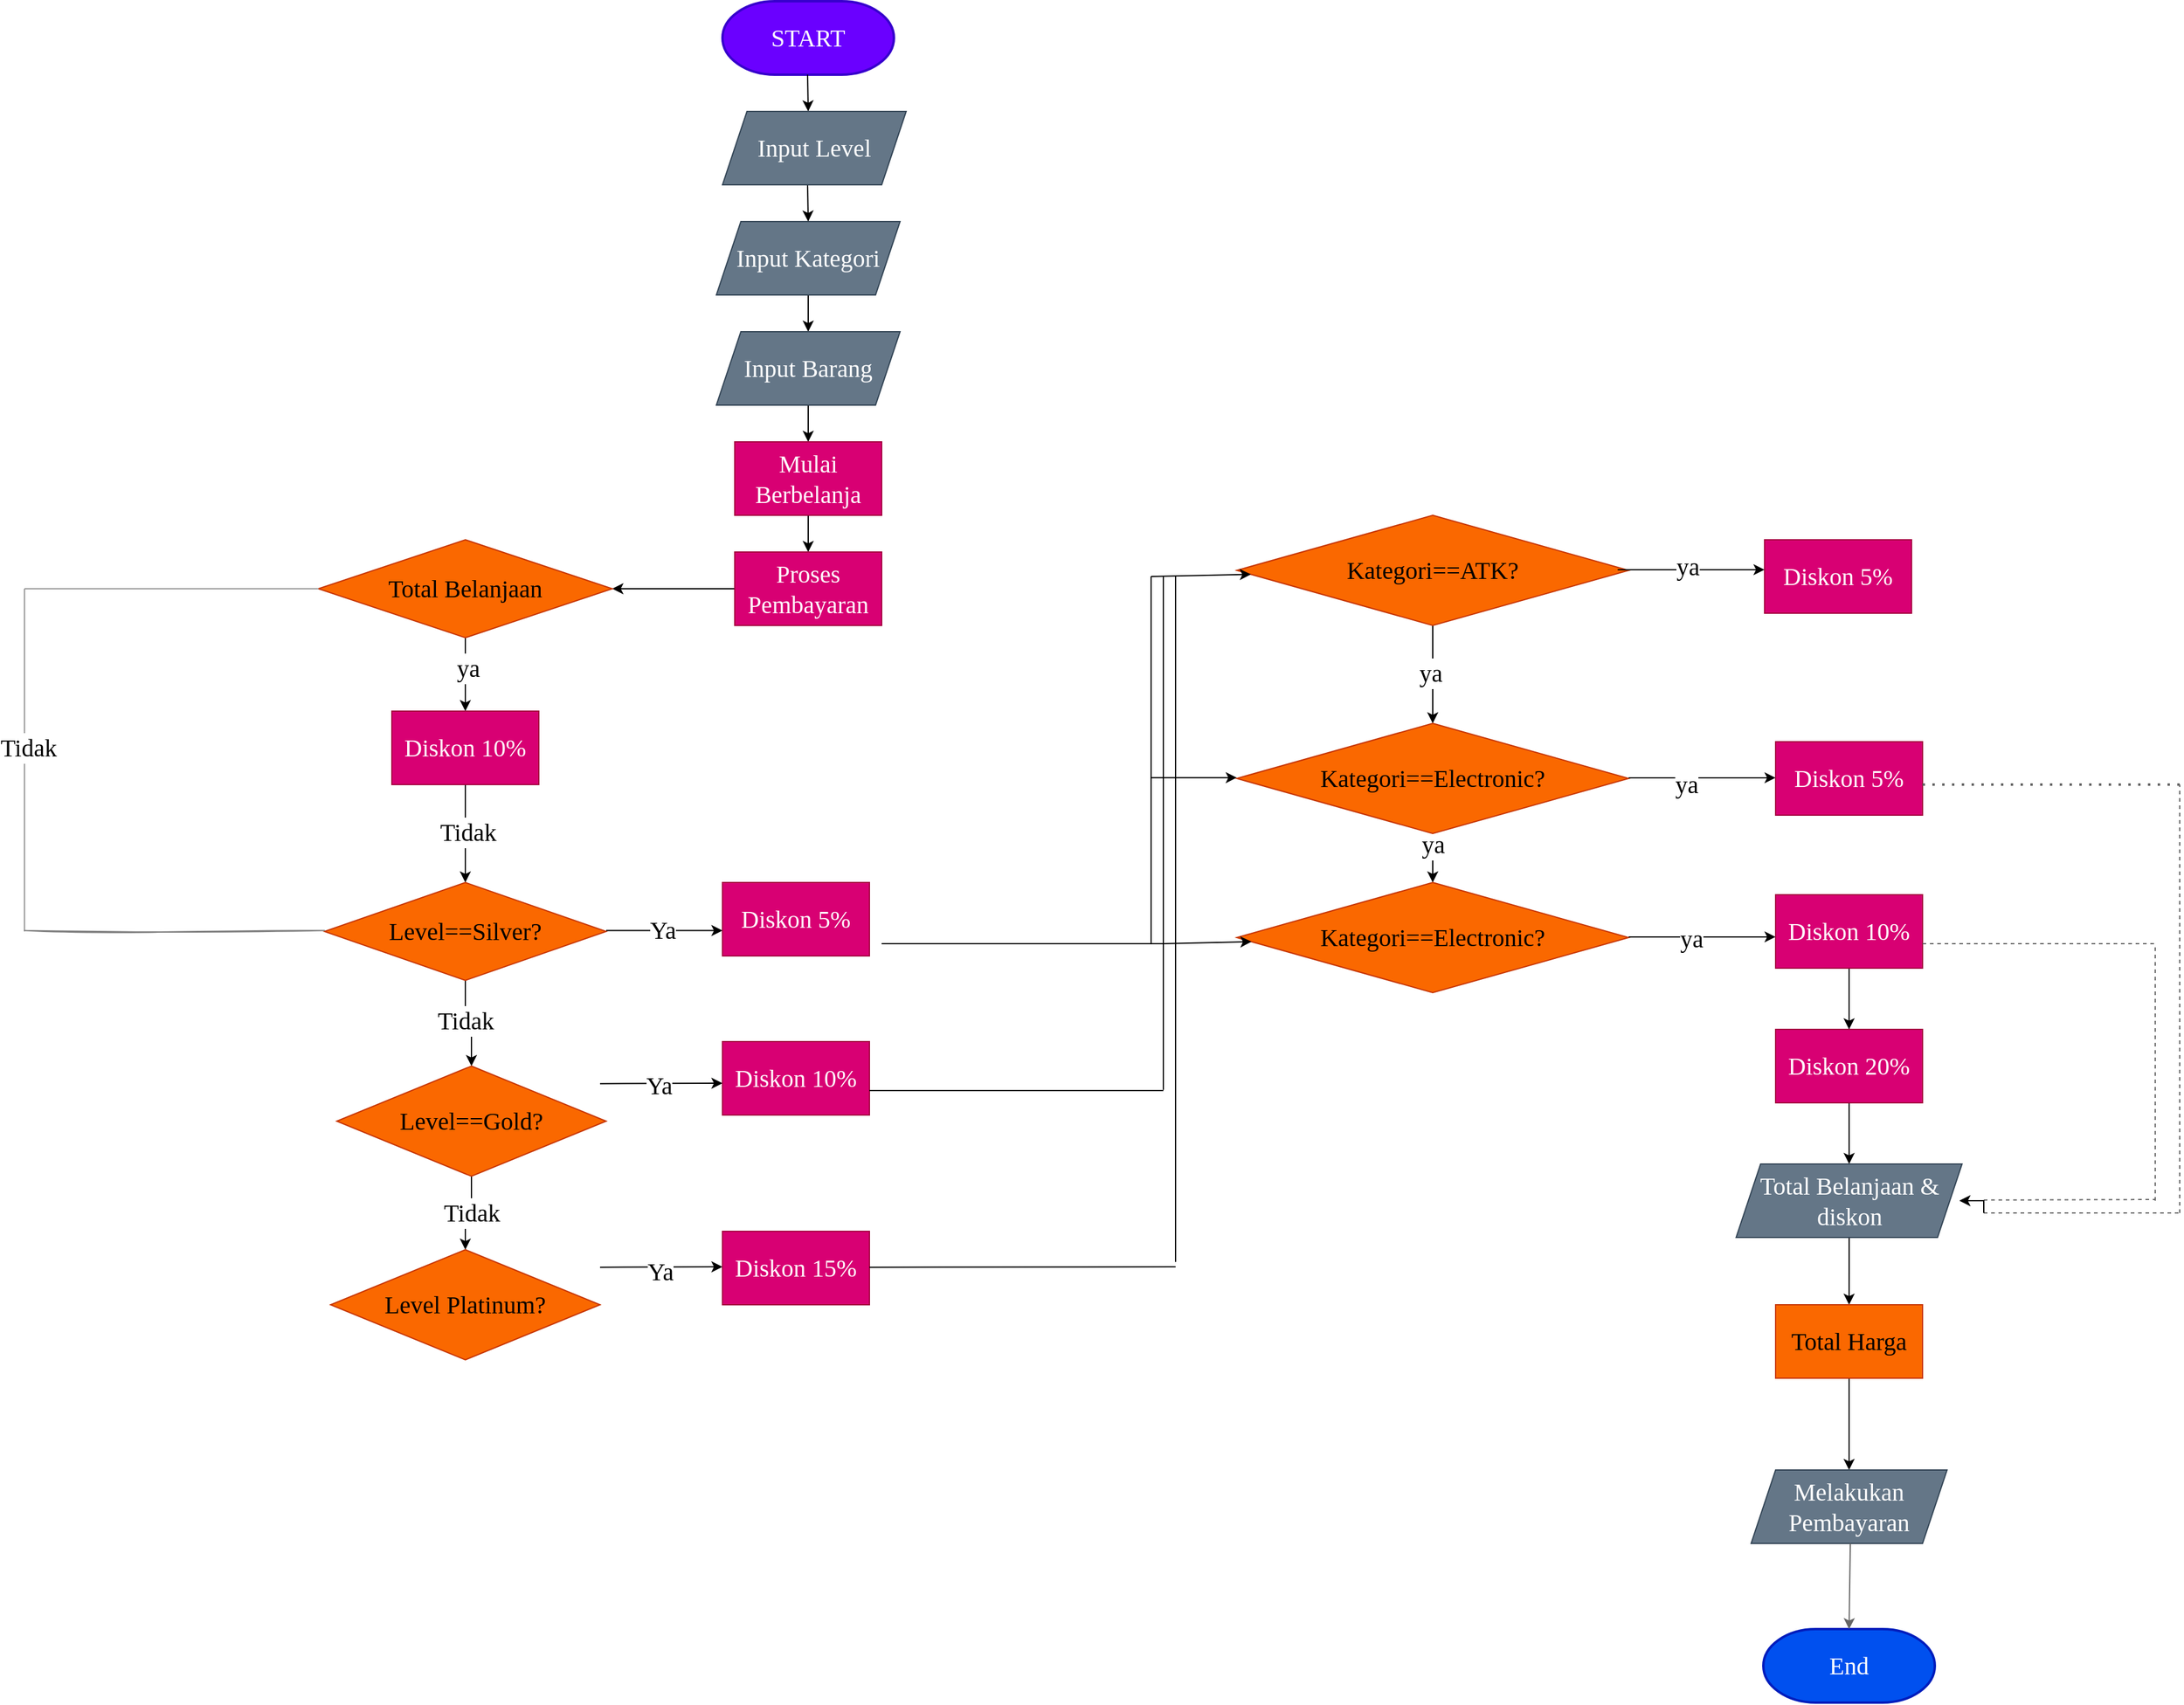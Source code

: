 <mxfile version="22.0.8" type="device">
  <diagram name="Page-1" id="vK2Hwuuw16ScUuU72nJb">
    <mxGraphModel dx="880" dy="462" grid="1" gridSize="10" guides="1" tooltips="1" connect="1" arrows="1" fold="1" page="1" pageScale="1" pageWidth="4681" pageHeight="3300" math="0" shadow="0">
      <root>
        <mxCell id="0" />
        <mxCell id="1" parent="0" />
        <mxCell id="pKcUwKG9cRj5ERJw97R6-1" value="&lt;font color=&quot;#ffffff&quot; face=&quot;Times New Roman&quot;&gt;START&lt;/font&gt;" style="strokeWidth=2;html=1;shape=mxgraph.flowchart.terminator;whiteSpace=wrap;hachureGap=4;fontFamily=Architects Daughter;fontSource=https%3A%2F%2Ffonts.googleapis.com%2Fcss%3Ffamily%3DArchitects%2BDaughter;fontSize=20;fillColor=#6a00ff;strokeColor=#3700CC;fontColor=#ffffff;" parent="1" vertex="1">
          <mxGeometry x="1490" y="110" width="140" height="60" as="geometry" />
        </mxCell>
        <mxCell id="pKcUwKG9cRj5ERJw97R6-3" value="" style="endArrow=classic;html=1;rounded=0;hachureGap=4;fontFamily=Architects Daughter;fontSource=https%3A%2F%2Ffonts.googleapis.com%2Fcss%3Ffamily%3DArchitects%2BDaughter;fontSize=16;" parent="1" edge="1">
          <mxGeometry width="50" height="50" relative="1" as="geometry">
            <mxPoint x="1559.5" y="170" as="sourcePoint" />
            <mxPoint x="1560" y="200" as="targetPoint" />
          </mxGeometry>
        </mxCell>
        <mxCell id="pKcUwKG9cRj5ERJw97R6-10" value="" style="edgeStyle=orthogonalEdgeStyle;rounded=0;hachureGap=4;orthogonalLoop=1;jettySize=auto;html=1;fontFamily=Architects Daughter;fontSource=https%3A%2F%2Ffonts.googleapis.com%2Fcss%3Ffamily%3DArchitects%2BDaughter;fontSize=16;" parent="1" source="pKcUwKG9cRj5ERJw97R6-4" target="pKcUwKG9cRj5ERJw97R6-9" edge="1">
          <mxGeometry relative="1" as="geometry" />
        </mxCell>
        <mxCell id="pKcUwKG9cRj5ERJw97R6-4" value="&lt;font face=&quot;Times New Roman&quot;&gt;Input Kategori&lt;br&gt;&lt;/font&gt;" style="shape=parallelogram;perimeter=parallelogramPerimeter;whiteSpace=wrap;html=1;fixedSize=1;hachureGap=4;fontFamily=Architects Daughter;fontSource=https%3A%2F%2Ffonts.googleapis.com%2Fcss%3Ffamily%3DArchitects%2BDaughter;fontSize=20;fillColor=#647687;fontColor=#ffffff;strokeColor=#314354;" parent="1" vertex="1">
          <mxGeometry x="1485" y="290" width="150" height="60" as="geometry" />
        </mxCell>
        <mxCell id="pKcUwKG9cRj5ERJw97R6-6" value="" style="endArrow=classic;html=1;rounded=0;hachureGap=4;fontFamily=Architects Daughter;fontSource=https%3A%2F%2Ffonts.googleapis.com%2Fcss%3Ffamily%3DArchitects%2BDaughter;fontSize=16;" parent="1" edge="1">
          <mxGeometry width="50" height="50" relative="1" as="geometry">
            <mxPoint x="1559.5" y="260" as="sourcePoint" />
            <mxPoint x="1560" y="290" as="targetPoint" />
          </mxGeometry>
        </mxCell>
        <mxCell id="pKcUwKG9cRj5ERJw97R6-7" value="&lt;font face=&quot;Times New Roman&quot;&gt;Input Level&lt;br&gt;&lt;/font&gt;" style="shape=parallelogram;perimeter=parallelogramPerimeter;whiteSpace=wrap;html=1;fixedSize=1;hachureGap=4;fontFamily=Architects Daughter;fontSource=https%3A%2F%2Ffonts.googleapis.com%2Fcss%3Ffamily%3DArchitects%2BDaughter;fontSize=20;fillColor=#647687;strokeColor=#314354;fontColor=#ffffff;" parent="1" vertex="1">
          <mxGeometry x="1490" y="200" width="150" height="60" as="geometry" />
        </mxCell>
        <mxCell id="pKcUwKG9cRj5ERJw97R6-14" value="" style="edgeStyle=orthogonalEdgeStyle;rounded=0;hachureGap=4;orthogonalLoop=1;jettySize=auto;html=1;fontFamily=Architects Daughter;fontSource=https%3A%2F%2Ffonts.googleapis.com%2Fcss%3Ffamily%3DArchitects%2BDaughter;fontSize=16;" parent="1" source="pKcUwKG9cRj5ERJw97R6-9" target="pKcUwKG9cRj5ERJw97R6-13" edge="1">
          <mxGeometry relative="1" as="geometry" />
        </mxCell>
        <mxCell id="pKcUwKG9cRj5ERJw97R6-9" value="&lt;font face=&quot;Times New Roman&quot;&gt;Input Barang&lt;br&gt;&lt;/font&gt;" style="shape=parallelogram;perimeter=parallelogramPerimeter;whiteSpace=wrap;html=1;fixedSize=1;hachureGap=4;fontFamily=Architects Daughter;fontSource=https%3A%2F%2Ffonts.googleapis.com%2Fcss%3Ffamily%3DArchitects%2BDaughter;fontSize=20;fillColor=#647687;fontColor=#ffffff;strokeColor=#314354;" parent="1" vertex="1">
          <mxGeometry x="1485" y="380" width="150" height="60" as="geometry" />
        </mxCell>
        <mxCell id="pKcUwKG9cRj5ERJw97R6-16" value="" style="edgeStyle=orthogonalEdgeStyle;rounded=0;hachureGap=4;orthogonalLoop=1;jettySize=auto;html=1;fontFamily=Architects Daughter;fontSource=https%3A%2F%2Ffonts.googleapis.com%2Fcss%3Ffamily%3DArchitects%2BDaughter;fontSize=16;" parent="1" source="pKcUwKG9cRj5ERJw97R6-13" target="pKcUwKG9cRj5ERJw97R6-15" edge="1">
          <mxGeometry relative="1" as="geometry" />
        </mxCell>
        <mxCell id="pKcUwKG9cRj5ERJw97R6-13" value="&lt;font face=&quot;Times New Roman&quot;&gt;Mulai Berbelanja&lt;br&gt;&lt;/font&gt;" style="whiteSpace=wrap;html=1;fontSize=20;fontFamily=Architects Daughter;hachureGap=4;fontSource=https%3A%2F%2Ffonts.googleapis.com%2Fcss%3Ffamily%3DArchitects%2BDaughter;fillColor=#d80073;fontColor=#ffffff;strokeColor=#A50040;" parent="1" vertex="1">
          <mxGeometry x="1500" y="470" width="120" height="60" as="geometry" />
        </mxCell>
        <mxCell id="pKcUwKG9cRj5ERJw97R6-18" value="" style="edgeStyle=orthogonalEdgeStyle;rounded=0;hachureGap=4;orthogonalLoop=1;jettySize=auto;html=1;fontFamily=Architects Daughter;fontSource=https%3A%2F%2Ffonts.googleapis.com%2Fcss%3Ffamily%3DArchitects%2BDaughter;fontSize=16;" parent="1" source="pKcUwKG9cRj5ERJw97R6-15" target="pKcUwKG9cRj5ERJw97R6-17" edge="1">
          <mxGeometry relative="1" as="geometry" />
        </mxCell>
        <mxCell id="pKcUwKG9cRj5ERJw97R6-15" value="&lt;font face=&quot;Times New Roman&quot;&gt;Proses Pembayaran&lt;br&gt;&lt;/font&gt;" style="whiteSpace=wrap;html=1;fontSize=20;fontFamily=Architects Daughter;hachureGap=4;fontSource=https%3A%2F%2Ffonts.googleapis.com%2Fcss%3Ffamily%3DArchitects%2BDaughter;fillColor=#d80073;fontColor=#ffffff;strokeColor=#A50040;" parent="1" vertex="1">
          <mxGeometry x="1500" y="560" width="120" height="60" as="geometry" />
        </mxCell>
        <mxCell id="pKcUwKG9cRj5ERJw97R6-20" value="" style="edgeStyle=orthogonalEdgeStyle;rounded=0;hachureGap=4;orthogonalLoop=1;jettySize=auto;html=1;fontFamily=Architects Daughter;fontSource=https%3A%2F%2Ffonts.googleapis.com%2Fcss%3Ffamily%3DArchitects%2BDaughter;fontSize=16;" parent="1" source="pKcUwKG9cRj5ERJw97R6-17" target="pKcUwKG9cRj5ERJw97R6-19" edge="1">
          <mxGeometry relative="1" as="geometry" />
        </mxCell>
        <mxCell id="pKcUwKG9cRj5ERJw97R6-28" value="&lt;font face=&quot;Times New Roman&quot;&gt;ya&lt;/font&gt;" style="edgeLabel;html=1;align=center;verticalAlign=middle;resizable=0;points=[];fontSize=20;fontFamily=Architects Daughter;" parent="pKcUwKG9cRj5ERJw97R6-20" vertex="1" connectable="0">
          <mxGeometry x="-0.167" y="2" relative="1" as="geometry">
            <mxPoint as="offset" />
          </mxGeometry>
        </mxCell>
        <mxCell id="pKcUwKG9cRj5ERJw97R6-17" value="&lt;font face=&quot;Times New Roman&quot;&gt;Total Belanjaan&lt;br&gt;&lt;/font&gt;" style="rhombus;whiteSpace=wrap;html=1;fontSize=20;fontFamily=Architects Daughter;hachureGap=4;fontSource=https%3A%2F%2Ffonts.googleapis.com%2Fcss%3Ffamily%3DArchitects%2BDaughter;fillColor=#fa6800;fontColor=#000000;strokeColor=#C73500;" parent="1" vertex="1">
          <mxGeometry x="1160" y="550" width="240" height="80" as="geometry" />
        </mxCell>
        <mxCell id="pKcUwKG9cRj5ERJw97R6-25" value="" style="edgeStyle=orthogonalEdgeStyle;rounded=0;hachureGap=4;orthogonalLoop=1;jettySize=auto;html=1;fontFamily=Architects Daughter;fontSource=https%3A%2F%2Ffonts.googleapis.com%2Fcss%3Ffamily%3DArchitects%2BDaughter;fontSize=16;" parent="1" source="pKcUwKG9cRj5ERJw97R6-19" target="pKcUwKG9cRj5ERJw97R6-24" edge="1">
          <mxGeometry relative="1" as="geometry" />
        </mxCell>
        <mxCell id="pKcUwKG9cRj5ERJw97R6-31" value="&lt;font face=&quot;Times New Roman&quot;&gt;Tidak&lt;/font&gt;" style="edgeLabel;html=1;align=center;verticalAlign=middle;resizable=0;points=[];fontSize=20;fontFamily=Architects Daughter;" parent="pKcUwKG9cRj5ERJw97R6-25" vertex="1" connectable="0">
          <mxGeometry x="-0.033" y="2" relative="1" as="geometry">
            <mxPoint as="offset" />
          </mxGeometry>
        </mxCell>
        <mxCell id="pKcUwKG9cRj5ERJw97R6-19" value="&lt;font face=&quot;Times New Roman&quot;&gt;Diskon 10%&lt;br&gt;&lt;/font&gt;" style="whiteSpace=wrap;html=1;fontSize=20;fontFamily=Architects Daughter;hachureGap=4;fontSource=https%3A%2F%2Ffonts.googleapis.com%2Fcss%3Ffamily%3DArchitects%2BDaughter;fillColor=#d80073;fontColor=#ffffff;strokeColor=#A50040;" parent="1" vertex="1">
          <mxGeometry x="1220" y="690" width="120" height="60" as="geometry" />
        </mxCell>
        <mxCell id="pKcUwKG9cRj5ERJw97R6-22" value="" style="endArrow=none;html=1;rounded=0;hachureGap=4;fontFamily=Architects Daughter;fontSource=https%3A%2F%2Ffonts.googleapis.com%2Fcss%3Ffamily%3DArchitects%2BDaughter;fontSize=16;fillColor=#bac8d3;strokeColor=#999999;" parent="1" edge="1">
          <mxGeometry width="50" height="50" relative="1" as="geometry">
            <mxPoint x="1160" y="590" as="sourcePoint" />
            <mxPoint x="920" y="590" as="targetPoint" />
          </mxGeometry>
        </mxCell>
        <mxCell id="pKcUwKG9cRj5ERJw97R6-23" value="" style="endArrow=none;html=1;rounded=0;hachureGap=4;fontFamily=Architects Daughter;fontSource=https%3A%2F%2Ffonts.googleapis.com%2Fcss%3Ffamily%3DArchitects%2BDaughter;fontSize=16;strokeColor=#999999;" parent="1" edge="1">
          <mxGeometry width="50" height="50" relative="1" as="geometry">
            <mxPoint x="920" y="870" as="sourcePoint" />
            <mxPoint x="920" y="590" as="targetPoint" />
          </mxGeometry>
        </mxCell>
        <mxCell id="pKcUwKG9cRj5ERJw97R6-38" value="&lt;font face=&quot;Times New Roman&quot;&gt;Tidak&lt;/font&gt;" style="edgeLabel;html=1;align=center;verticalAlign=middle;resizable=0;points=[];fontSize=20;fontFamily=Architects Daughter;" parent="pKcUwKG9cRj5ERJw97R6-23" vertex="1" connectable="0">
          <mxGeometry x="0.154" y="-3" relative="1" as="geometry">
            <mxPoint y="11" as="offset" />
          </mxGeometry>
        </mxCell>
        <mxCell id="pKcUwKG9cRj5ERJw97R6-33" value="" style="edgeStyle=orthogonalEdgeStyle;rounded=0;hachureGap=4;orthogonalLoop=1;jettySize=auto;html=1;fontFamily=Architects Daughter;fontSource=https%3A%2F%2Ffonts.googleapis.com%2Fcss%3Ffamily%3DArchitects%2BDaughter;fontSize=16;" parent="1" source="pKcUwKG9cRj5ERJw97R6-24" target="pKcUwKG9cRj5ERJw97R6-32" edge="1">
          <mxGeometry relative="1" as="geometry" />
        </mxCell>
        <mxCell id="pKcUwKG9cRj5ERJw97R6-34" value="&lt;font face=&quot;Times New Roman&quot;&gt;Tidak&lt;/font&gt;" style="edgeLabel;html=1;align=center;verticalAlign=middle;resizable=0;points=[];fontSize=20;fontFamily=Architects Daughter;" parent="pKcUwKG9cRj5ERJw97R6-33" vertex="1" connectable="0">
          <mxGeometry x="-0.12" relative="1" as="geometry">
            <mxPoint as="offset" />
          </mxGeometry>
        </mxCell>
        <mxCell id="pKcUwKG9cRj5ERJw97R6-24" value="&lt;font face=&quot;Times New Roman&quot;&gt;Level==Silver?&lt;br&gt;&lt;/font&gt;" style="rhombus;whiteSpace=wrap;html=1;fontSize=20;fontFamily=Architects Daughter;hachureGap=4;fontSource=https%3A%2F%2Ffonts.googleapis.com%2Fcss%3Ffamily%3DArchitects%2BDaughter;fillColor=#fa6800;fontColor=#000000;strokeColor=#C73500;" parent="1" vertex="1">
          <mxGeometry x="1165" y="830" width="230" height="80" as="geometry" />
        </mxCell>
        <mxCell id="pKcUwKG9cRj5ERJw97R6-27" value="" style="endArrow=none;html=1;rounded=0;sketch=1;hachureGap=4;jiggle=2;curveFitting=1;fontFamily=Architects Daughter;fontSource=https%3A%2F%2Ffonts.googleapis.com%2Fcss%3Ffamily%3DArchitects%2BDaughter;fontSize=16;strokeColor=#808080;" parent="1" edge="1">
          <mxGeometry width="50" height="50" relative="1" as="geometry">
            <mxPoint x="920" y="869.29" as="sourcePoint" />
            <mxPoint x="1165" y="869.29" as="targetPoint" />
          </mxGeometry>
        </mxCell>
        <mxCell id="pKcUwKG9cRj5ERJw97R6-36" value="" style="edgeStyle=orthogonalEdgeStyle;rounded=0;hachureGap=4;orthogonalLoop=1;jettySize=auto;html=1;fontFamily=Architects Daughter;fontSource=https%3A%2F%2Ffonts.googleapis.com%2Fcss%3Ffamily%3DArchitects%2BDaughter;fontSize=16;" parent="1" source="pKcUwKG9cRj5ERJw97R6-32" target="pKcUwKG9cRj5ERJw97R6-35" edge="1">
          <mxGeometry relative="1" as="geometry" />
        </mxCell>
        <mxCell id="pKcUwKG9cRj5ERJw97R6-37" value="&lt;font face=&quot;Times New Roman&quot;&gt;Tidak&lt;/font&gt;" style="edgeLabel;html=1;align=center;verticalAlign=middle;resizable=0;points=[];fontSize=20;fontFamily=Architects Daughter;" parent="pKcUwKG9cRj5ERJw97R6-36" vertex="1" connectable="0">
          <mxGeometry x="-0.067" relative="1" as="geometry">
            <mxPoint as="offset" />
          </mxGeometry>
        </mxCell>
        <mxCell id="pKcUwKG9cRj5ERJw97R6-32" value="&lt;font face=&quot;Times New Roman&quot;&gt;Level==Gold?&lt;/font&gt;" style="rhombus;whiteSpace=wrap;html=1;fontSize=20;fontFamily=Architects Daughter;hachureGap=4;fontSource=https%3A%2F%2Ffonts.googleapis.com%2Fcss%3Ffamily%3DArchitects%2BDaughter;fillColor=#fa6800;fontColor=#000000;strokeColor=#C73500;" parent="1" vertex="1">
          <mxGeometry x="1175" y="980" width="220" height="90" as="geometry" />
        </mxCell>
        <mxCell id="pKcUwKG9cRj5ERJw97R6-35" value="&lt;font face=&quot;Times New Roman&quot;&gt;Level Platinum?&lt;br&gt;&lt;/font&gt;" style="rhombus;whiteSpace=wrap;html=1;fontSize=20;fontFamily=Architects Daughter;hachureGap=4;fontSource=https%3A%2F%2Ffonts.googleapis.com%2Fcss%3Ffamily%3DArchitects%2BDaughter;fillColor=#fa6800;fontColor=#000000;strokeColor=#C73500;" parent="1" vertex="1">
          <mxGeometry x="1170" y="1130" width="220" height="90" as="geometry" />
        </mxCell>
        <mxCell id="pKcUwKG9cRj5ERJw97R6-39" value="" style="endArrow=classic;html=1;rounded=0;hachureGap=4;fontFamily=Architects Daughter;fontSource=https%3A%2F%2Ffonts.googleapis.com%2Fcss%3Ffamily%3DArchitects%2BDaughter;fontSize=16;" parent="1" edge="1">
          <mxGeometry width="50" height="50" relative="1" as="geometry">
            <mxPoint x="1390" y="994.33" as="sourcePoint" />
            <mxPoint x="1490" y="994" as="targetPoint" />
          </mxGeometry>
        </mxCell>
        <mxCell id="pKcUwKG9cRj5ERJw97R6-44" value="&lt;font face=&quot;Times New Roman&quot;&gt;Ya&lt;/font&gt;" style="edgeLabel;html=1;align=center;verticalAlign=middle;resizable=0;points=[];fontSize=20;fontFamily=Architects Daughter;" parent="pKcUwKG9cRj5ERJw97R6-39" vertex="1" connectable="0">
          <mxGeometry x="-0.047" y="-2" relative="1" as="geometry">
            <mxPoint as="offset" />
          </mxGeometry>
        </mxCell>
        <mxCell id="pKcUwKG9cRj5ERJw97R6-41" value="" style="endArrow=classic;html=1;rounded=0;hachureGap=4;fontFamily=Architects Daughter;fontSource=https%3A%2F%2Ffonts.googleapis.com%2Fcss%3Ffamily%3DArchitects%2BDaughter;fontSize=16;" parent="1" edge="1">
          <mxGeometry width="50" height="50" relative="1" as="geometry">
            <mxPoint x="1390" y="1144.33" as="sourcePoint" />
            <mxPoint x="1490" y="1144" as="targetPoint" />
          </mxGeometry>
        </mxCell>
        <mxCell id="pKcUwKG9cRj5ERJw97R6-45" value="&lt;font face=&quot;Times New Roman&quot;&gt;Ya&lt;/font&gt;" style="edgeLabel;html=1;align=center;verticalAlign=middle;resizable=0;points=[];fontSize=20;fontFamily=Architects Daughter;" parent="pKcUwKG9cRj5ERJw97R6-41" vertex="1" connectable="0">
          <mxGeometry x="-0.02" y="-4" relative="1" as="geometry">
            <mxPoint as="offset" />
          </mxGeometry>
        </mxCell>
        <mxCell id="pKcUwKG9cRj5ERJw97R6-42" value="" style="endArrow=classic;html=1;rounded=0;hachureGap=4;fontFamily=Architects Daughter;fontSource=https%3A%2F%2Ffonts.googleapis.com%2Fcss%3Ffamily%3DArchitects%2BDaughter;fontSize=16;" parent="1" edge="1">
          <mxGeometry width="50" height="50" relative="1" as="geometry">
            <mxPoint x="1395" y="869.29" as="sourcePoint" />
            <mxPoint x="1490" y="869.29" as="targetPoint" />
          </mxGeometry>
        </mxCell>
        <mxCell id="pKcUwKG9cRj5ERJw97R6-43" value="&lt;font face=&quot;Times New Roman&quot;&gt;Ya&lt;/font&gt;" style="edgeLabel;html=1;align=center;verticalAlign=middle;resizable=0;points=[];fontSize=20;fontFamily=Architects Daughter;" parent="pKcUwKG9cRj5ERJw97R6-42" vertex="1" connectable="0">
          <mxGeometry x="-0.046" y="1" relative="1" as="geometry">
            <mxPoint as="offset" />
          </mxGeometry>
        </mxCell>
        <mxCell id="pKcUwKG9cRj5ERJw97R6-47" value="&lt;font face=&quot;Times New Roman&quot;&gt;Diskon 5%&lt;br&gt;&lt;/font&gt;" style="rounded=0;whiteSpace=wrap;html=1;hachureGap=4;fontFamily=Architects Daughter;fontSource=https%3A%2F%2Ffonts.googleapis.com%2Fcss%3Ffamily%3DArchitects%2BDaughter;fontSize=20;fillColor=#d80073;fontColor=#ffffff;strokeColor=#A50040;" parent="1" vertex="1">
          <mxGeometry x="1490" y="830" width="120" height="60" as="geometry" />
        </mxCell>
        <mxCell id="pKcUwKG9cRj5ERJw97R6-48" value="&lt;font face=&quot;Times New Roman&quot;&gt;Diskon 10%&lt;br&gt;&lt;/font&gt;" style="rounded=0;whiteSpace=wrap;html=1;hachureGap=4;fontFamily=Architects Daughter;fontSource=https%3A%2F%2Ffonts.googleapis.com%2Fcss%3Ffamily%3DArchitects%2BDaughter;fontSize=20;fillColor=#d80073;fontColor=#ffffff;strokeColor=#A50040;" parent="1" vertex="1">
          <mxGeometry x="1490" y="960" width="120" height="60" as="geometry" />
        </mxCell>
        <mxCell id="pKcUwKG9cRj5ERJw97R6-49" value="&lt;font face=&quot;Times New Roman&quot;&gt;Diskon 15%&lt;br&gt;&lt;/font&gt;" style="rounded=0;whiteSpace=wrap;html=1;hachureGap=4;fontFamily=Architects Daughter;fontSource=https%3A%2F%2Ffonts.googleapis.com%2Fcss%3Ffamily%3DArchitects%2BDaughter;fontSize=20;fillColor=#d80073;fontColor=#ffffff;strokeColor=#A50040;" parent="1" vertex="1">
          <mxGeometry x="1490" y="1115" width="120" height="60" as="geometry" />
        </mxCell>
        <mxCell id="pKcUwKG9cRj5ERJw97R6-60" value="" style="edgeStyle=orthogonalEdgeStyle;rounded=0;hachureGap=4;orthogonalLoop=1;jettySize=auto;html=1;fontFamily=Architects Daughter;fontSource=https%3A%2F%2Ffonts.googleapis.com%2Fcss%3Ffamily%3DArchitects%2BDaughter;fontSize=16;" parent="1" source="pKcUwKG9cRj5ERJw97R6-50" target="pKcUwKG9cRj5ERJw97R6-59" edge="1">
          <mxGeometry relative="1" as="geometry" />
        </mxCell>
        <mxCell id="pKcUwKG9cRj5ERJw97R6-65" value="&lt;font face=&quot;Times New Roman&quot;&gt;ya&lt;/font&gt;" style="edgeLabel;html=1;align=center;verticalAlign=middle;resizable=0;points=[];fontSize=20;fontFamily=Architects Daughter;" parent="pKcUwKG9cRj5ERJw97R6-60" vertex="1" connectable="0">
          <mxGeometry x="-0.067" y="-2" relative="1" as="geometry">
            <mxPoint y="1" as="offset" />
          </mxGeometry>
        </mxCell>
        <mxCell id="pKcUwKG9cRj5ERJw97R6-50" value="&lt;font face=&quot;Times New Roman&quot;&gt;Kategori==ATK?&lt;br&gt;&lt;/font&gt;" style="rhombus;whiteSpace=wrap;html=1;fontSize=20;fontFamily=Architects Daughter;rounded=0;hachureGap=4;fontSource=https%3A%2F%2Ffonts.googleapis.com%2Fcss%3Ffamily%3DArchitects%2BDaughter;fillColor=#fa6800;fontColor=#000000;strokeColor=#C73500;" parent="1" vertex="1">
          <mxGeometry x="1910" y="530" width="320" height="90" as="geometry" />
        </mxCell>
        <mxCell id="pKcUwKG9cRj5ERJw97R6-52" value="" style="endArrow=none;html=1;rounded=0;hachureGap=4;fontFamily=Architects Daughter;fontSource=https%3A%2F%2Ffonts.googleapis.com%2Fcss%3Ffamily%3DArchitects%2BDaughter;fontSize=16;" parent="1" edge="1">
          <mxGeometry width="50" height="50" relative="1" as="geometry">
            <mxPoint x="1620" y="880" as="sourcePoint" />
            <mxPoint x="1850" y="880" as="targetPoint" />
          </mxGeometry>
        </mxCell>
        <mxCell id="pKcUwKG9cRj5ERJw97R6-53" value="" style="endArrow=none;html=1;rounded=0;hachureGap=4;fontFamily=Architects Daughter;fontSource=https%3A%2F%2Ffonts.googleapis.com%2Fcss%3Ffamily%3DArchitects%2BDaughter;fontSize=16;" parent="1" edge="1">
          <mxGeometry width="50" height="50" relative="1" as="geometry">
            <mxPoint x="1840" y="880" as="sourcePoint" />
            <mxPoint x="1840" y="580" as="targetPoint" />
          </mxGeometry>
        </mxCell>
        <mxCell id="pKcUwKG9cRj5ERJw97R6-54" value="" style="endArrow=classic;html=1;rounded=0;hachureGap=4;fontFamily=Architects Daughter;fontSource=https%3A%2F%2Ffonts.googleapis.com%2Fcss%3Ffamily%3DArchitects%2BDaughter;fontSize=16;" parent="1" target="pKcUwKG9cRj5ERJw97R6-50" edge="1">
          <mxGeometry width="50" height="50" relative="1" as="geometry">
            <mxPoint x="1840" y="580" as="sourcePoint" />
            <mxPoint x="1900" y="580" as="targetPoint" />
          </mxGeometry>
        </mxCell>
        <mxCell id="pKcUwKG9cRj5ERJw97R6-55" value="" style="endArrow=none;html=1;rounded=0;hachureGap=4;fontFamily=Architects Daughter;fontSource=https%3A%2F%2Ffonts.googleapis.com%2Fcss%3Ffamily%3DArchitects%2BDaughter;fontSize=16;" parent="1" edge="1">
          <mxGeometry width="50" height="50" relative="1" as="geometry">
            <mxPoint x="1610" y="1000" as="sourcePoint" />
            <mxPoint x="1850" y="1000" as="targetPoint" />
          </mxGeometry>
        </mxCell>
        <mxCell id="pKcUwKG9cRj5ERJw97R6-56" value="" style="endArrow=none;html=1;rounded=0;hachureGap=4;fontFamily=Architects Daughter;fontSource=https%3A%2F%2Ffonts.googleapis.com%2Fcss%3Ffamily%3DArchitects%2BDaughter;fontSize=16;" parent="1" edge="1">
          <mxGeometry width="50" height="50" relative="1" as="geometry">
            <mxPoint x="1850" y="999.33" as="sourcePoint" />
            <mxPoint x="1850" y="580" as="targetPoint" />
          </mxGeometry>
        </mxCell>
        <mxCell id="pKcUwKG9cRj5ERJw97R6-57" value="" style="endArrow=none;html=1;rounded=0;hachureGap=4;fontFamily=Architects Daughter;fontSource=https%3A%2F%2Ffonts.googleapis.com%2Fcss%3Ffamily%3DArchitects%2BDaughter;fontSize=16;" parent="1" edge="1">
          <mxGeometry width="50" height="50" relative="1" as="geometry">
            <mxPoint x="1610" y="1144.33" as="sourcePoint" />
            <mxPoint x="1860" y="1144" as="targetPoint" />
          </mxGeometry>
        </mxCell>
        <mxCell id="pKcUwKG9cRj5ERJw97R6-58" value="" style="endArrow=none;html=1;rounded=0;hachureGap=4;fontFamily=Architects Daughter;fontSource=https%3A%2F%2Ffonts.googleapis.com%2Fcss%3Ffamily%3DArchitects%2BDaughter;fontSize=16;" parent="1" edge="1">
          <mxGeometry width="50" height="50" relative="1" as="geometry">
            <mxPoint x="1860" y="1140" as="sourcePoint" />
            <mxPoint x="1860" y="580" as="targetPoint" />
          </mxGeometry>
        </mxCell>
        <mxCell id="pKcUwKG9cRj5ERJw97R6-63" value="" style="edgeStyle=orthogonalEdgeStyle;rounded=0;hachureGap=4;orthogonalLoop=1;jettySize=auto;html=1;fontFamily=Architects Daughter;fontSource=https%3A%2F%2Ffonts.googleapis.com%2Fcss%3Ffamily%3DArchitects%2BDaughter;fontSize=16;" parent="1" source="pKcUwKG9cRj5ERJw97R6-59" target="pKcUwKG9cRj5ERJw97R6-62" edge="1">
          <mxGeometry relative="1" as="geometry" />
        </mxCell>
        <mxCell id="pKcUwKG9cRj5ERJw97R6-66" value="&lt;font face=&quot;Times New Roman&quot;&gt;ya&lt;/font&gt;" style="edgeLabel;html=1;align=center;verticalAlign=middle;resizable=0;points=[];fontSize=20;fontFamily=Architects Daughter;" parent="pKcUwKG9cRj5ERJw97R6-63" vertex="1" connectable="0">
          <mxGeometry x="0.1" y="-2" relative="1" as="geometry">
            <mxPoint x="2" y="-13" as="offset" />
          </mxGeometry>
        </mxCell>
        <mxCell id="pKcUwKG9cRj5ERJw97R6-59" value="&lt;font face=&quot;Times New Roman&quot;&gt;Kategori==Electronic?&lt;br&gt;&lt;/font&gt;" style="rhombus;whiteSpace=wrap;html=1;fontSize=20;fontFamily=Architects Daughter;rounded=0;hachureGap=4;fontSource=https%3A%2F%2Ffonts.googleapis.com%2Fcss%3Ffamily%3DArchitects%2BDaughter;fillColor=#fa6800;fontColor=#000000;strokeColor=#C73500;" parent="1" vertex="1">
          <mxGeometry x="1910" y="700" width="320" height="90" as="geometry" />
        </mxCell>
        <mxCell id="pKcUwKG9cRj5ERJw97R6-61" value="" style="endArrow=classic;html=1;rounded=0;hachureGap=4;fontFamily=Architects Daughter;fontSource=https%3A%2F%2Ffonts.googleapis.com%2Fcss%3Ffamily%3DArchitects%2BDaughter;fontSize=16;" parent="1" edge="1">
          <mxGeometry width="50" height="50" relative="1" as="geometry">
            <mxPoint x="1840" y="744.33" as="sourcePoint" />
            <mxPoint x="1910" y="744.33" as="targetPoint" />
          </mxGeometry>
        </mxCell>
        <mxCell id="pKcUwKG9cRj5ERJw97R6-62" value="&lt;font face=&quot;Times New Roman&quot;&gt;Kategori==Electronic?&lt;br&gt;&lt;/font&gt;" style="rhombus;whiteSpace=wrap;html=1;fontSize=20;fontFamily=Architects Daughter;rounded=0;hachureGap=4;fontSource=https%3A%2F%2Ffonts.googleapis.com%2Fcss%3Ffamily%3DArchitects%2BDaughter;fillColor=#fa6800;fontColor=#000000;strokeColor=#C73500;" parent="1" vertex="1">
          <mxGeometry x="1910" y="830" width="320" height="90" as="geometry" />
        </mxCell>
        <mxCell id="pKcUwKG9cRj5ERJw97R6-64" value="" style="endArrow=classic;html=1;rounded=0;hachureGap=4;fontFamily=Architects Daughter;fontSource=https%3A%2F%2Ffonts.googleapis.com%2Fcss%3Ffamily%3DArchitects%2BDaughter;fontSize=16;" parent="1" target="pKcUwKG9cRj5ERJw97R6-62" edge="1">
          <mxGeometry width="50" height="50" relative="1" as="geometry">
            <mxPoint x="1850" y="880" as="sourcePoint" />
            <mxPoint x="1900" y="880" as="targetPoint" />
          </mxGeometry>
        </mxCell>
        <mxCell id="pKcUwKG9cRj5ERJw97R6-68" value="" style="endArrow=classic;html=1;rounded=0;hachureGap=4;fontFamily=Architects Daughter;fontSource=https%3A%2F%2Ffonts.googleapis.com%2Fcss%3Ffamily%3DArchitects%2BDaughter;fontSize=16;" parent="1" edge="1">
          <mxGeometry width="50" height="50" relative="1" as="geometry">
            <mxPoint x="2221" y="574.44" as="sourcePoint" />
            <mxPoint x="2341" y="574.44" as="targetPoint" />
          </mxGeometry>
        </mxCell>
        <mxCell id="pKcUwKG9cRj5ERJw97R6-71" value="&lt;font face=&quot;Times New Roman&quot;&gt;ya&lt;/font&gt;" style="edgeLabel;html=1;align=center;verticalAlign=middle;resizable=0;points=[];fontSize=20;fontFamily=Architects Daughter;" parent="pKcUwKG9cRj5ERJw97R6-68" vertex="1" connectable="0">
          <mxGeometry x="-0.057" y="3" relative="1" as="geometry">
            <mxPoint as="offset" />
          </mxGeometry>
        </mxCell>
        <mxCell id="pKcUwKG9cRj5ERJw97R6-69" value="" style="endArrow=classic;html=1;rounded=0;hachureGap=4;fontFamily=Architects Daughter;fontSource=https%3A%2F%2Ffonts.googleapis.com%2Fcss%3Ffamily%3DArchitects%2BDaughter;fontSize=16;" parent="1" edge="1">
          <mxGeometry width="50" height="50" relative="1" as="geometry">
            <mxPoint x="2230" y="744.44" as="sourcePoint" />
            <mxPoint x="2350" y="744.44" as="targetPoint" />
          </mxGeometry>
        </mxCell>
        <mxCell id="pKcUwKG9cRj5ERJw97R6-72" value="&lt;font face=&quot;Times New Roman&quot;&gt;ya&lt;/font&gt;" style="edgeLabel;html=1;align=center;verticalAlign=middle;resizable=0;points=[];fontSize=20;fontFamily=Architects Daughter;" parent="pKcUwKG9cRj5ERJw97R6-69" vertex="1" connectable="0">
          <mxGeometry x="-0.226" y="-5" relative="1" as="geometry">
            <mxPoint as="offset" />
          </mxGeometry>
        </mxCell>
        <mxCell id="pKcUwKG9cRj5ERJw97R6-70" value="" style="endArrow=classic;html=1;rounded=0;hachureGap=4;fontFamily=Architects Daughter;fontSource=https%3A%2F%2Ffonts.googleapis.com%2Fcss%3Ffamily%3DArchitects%2BDaughter;fontSize=16;" parent="1" edge="1">
          <mxGeometry width="50" height="50" relative="1" as="geometry">
            <mxPoint x="2230" y="874.44" as="sourcePoint" />
            <mxPoint x="2350" y="874.44" as="targetPoint" />
          </mxGeometry>
        </mxCell>
        <mxCell id="pKcUwKG9cRj5ERJw97R6-73" value="&lt;font face=&quot;Times New Roman&quot;&gt;ya&lt;/font&gt;" style="edgeLabel;html=1;align=center;verticalAlign=middle;resizable=0;points=[];fontSize=20;fontFamily=Architects Daughter;" parent="pKcUwKG9cRj5ERJw97R6-70" vertex="1" connectable="0">
          <mxGeometry x="-0.152" y="-1" relative="1" as="geometry">
            <mxPoint as="offset" />
          </mxGeometry>
        </mxCell>
        <mxCell id="pKcUwKG9cRj5ERJw97R6-74" value="&lt;font face=&quot;Times New Roman&quot;&gt;Diskon 5%&lt;br&gt;&lt;/font&gt;" style="rounded=0;whiteSpace=wrap;html=1;hachureGap=4;fontFamily=Architects Daughter;fontSource=https%3A%2F%2Ffonts.googleapis.com%2Fcss%3Ffamily%3DArchitects%2BDaughter;fontSize=20;fillColor=#d80073;fontColor=#ffffff;strokeColor=#A50040;" parent="1" vertex="1">
          <mxGeometry x="2341" y="550" width="120" height="60" as="geometry" />
        </mxCell>
        <mxCell id="pKcUwKG9cRj5ERJw97R6-75" value="&lt;font face=&quot;Times New Roman&quot;&gt;Diskon 5%&lt;br&gt;&lt;/font&gt;" style="rounded=0;whiteSpace=wrap;html=1;hachureGap=4;fontFamily=Architects Daughter;fontSource=https%3A%2F%2Ffonts.googleapis.com%2Fcss%3Ffamily%3DArchitects%2BDaughter;fontSize=20;fillColor=#d80073;fontColor=#ffffff;strokeColor=#A50040;" parent="1" vertex="1">
          <mxGeometry x="2350" y="715" width="120" height="60" as="geometry" />
        </mxCell>
        <mxCell id="pKcUwKG9cRj5ERJw97R6-78" value="" style="edgeStyle=orthogonalEdgeStyle;rounded=0;hachureGap=4;orthogonalLoop=1;jettySize=auto;html=1;fontFamily=Architects Daughter;fontSource=https%3A%2F%2Ffonts.googleapis.com%2Fcss%3Ffamily%3DArchitects%2BDaughter;fontSize=16;" parent="1" source="pKcUwKG9cRj5ERJw97R6-76" target="pKcUwKG9cRj5ERJw97R6-77" edge="1">
          <mxGeometry relative="1" as="geometry" />
        </mxCell>
        <mxCell id="pKcUwKG9cRj5ERJw97R6-89" value="" style="edgeStyle=orthogonalEdgeStyle;rounded=0;hachureGap=4;orthogonalLoop=1;jettySize=auto;html=1;fontFamily=Architects Daughter;fontSource=https%3A%2F%2Ffonts.googleapis.com%2Fcss%3Ffamily%3DArchitects%2BDaughter;fontSize=16;" parent="1" source="pKcUwKG9cRj5ERJw97R6-76" target="pKcUwKG9cRj5ERJw97R6-88" edge="1">
          <mxGeometry relative="1" as="geometry" />
        </mxCell>
        <mxCell id="pKcUwKG9cRj5ERJw97R6-76" value="&lt;font face=&quot;Times New Roman&quot;&gt;Diskon 10%&lt;/font&gt;" style="rounded=0;whiteSpace=wrap;html=1;hachureGap=4;fontFamily=Architects Daughter;fontSource=https%3A%2F%2Ffonts.googleapis.com%2Fcss%3Ffamily%3DArchitects%2BDaughter;fontSize=20;fillColor=#d80073;fontColor=#ffffff;strokeColor=#A50040;" parent="1" vertex="1">
          <mxGeometry x="2350" y="840" width="120" height="60" as="geometry" />
        </mxCell>
        <mxCell id="pKcUwKG9cRj5ERJw97R6-80" value="" style="edgeStyle=orthogonalEdgeStyle;rounded=0;hachureGap=4;orthogonalLoop=1;jettySize=auto;html=1;fontFamily=Architects Daughter;fontSource=https%3A%2F%2Ffonts.googleapis.com%2Fcss%3Ffamily%3DArchitects%2BDaughter;fontSize=16;" parent="1" source="pKcUwKG9cRj5ERJw97R6-77" target="pKcUwKG9cRj5ERJw97R6-79" edge="1">
          <mxGeometry relative="1" as="geometry" />
        </mxCell>
        <mxCell id="pKcUwKG9cRj5ERJw97R6-77" value="&lt;font face=&quot;Times New Roman&quot;&gt;Total Belanjaan &amp;amp; diskon&lt;br&gt;&lt;/font&gt;" style="shape=parallelogram;perimeter=parallelogramPerimeter;whiteSpace=wrap;html=1;fixedSize=1;fontSize=20;fontFamily=Architects Daughter;rounded=0;hachureGap=4;fontSource=https%3A%2F%2Ffonts.googleapis.com%2Fcss%3Ffamily%3DArchitects%2BDaughter;fillColor=#647687;fontColor=#ffffff;strokeColor=#314354;" parent="1" vertex="1">
          <mxGeometry x="2317.75" y="1060" width="184.5" height="60" as="geometry" />
        </mxCell>
        <mxCell id="pKcUwKG9cRj5ERJw97R6-95" value="" style="edgeStyle=orthogonalEdgeStyle;rounded=0;hachureGap=4;orthogonalLoop=1;jettySize=auto;html=1;fontFamily=Architects Daughter;fontSource=https%3A%2F%2Ffonts.googleapis.com%2Fcss%3Ffamily%3DArchitects%2BDaughter;fontSize=16;" parent="1" source="pKcUwKG9cRj5ERJw97R6-79" target="pKcUwKG9cRj5ERJw97R6-94" edge="1">
          <mxGeometry relative="1" as="geometry" />
        </mxCell>
        <mxCell id="pKcUwKG9cRj5ERJw97R6-79" value="&lt;font face=&quot;Times New Roman&quot;&gt;Total Harga&lt;br&gt;&lt;/font&gt;" style="rounded=0;whiteSpace=wrap;html=1;fontSize=20;fontFamily=Architects Daughter;hachureGap=4;fontSource=https%3A%2F%2Ffonts.googleapis.com%2Fcss%3Ffamily%3DArchitects%2BDaughter;fillColor=#fa6800;fontColor=#000000;strokeColor=#C73500;" parent="1" vertex="1">
          <mxGeometry x="2350" y="1175" width="120" height="60" as="geometry" />
        </mxCell>
        <mxCell id="pKcUwKG9cRj5ERJw97R6-82" value="" style="endArrow=none;dashed=1;html=1;dashPattern=1 3;strokeWidth=2;rounded=0;hachureGap=4;fontFamily=Architects Daughter;fontSource=https%3A%2F%2Ffonts.googleapis.com%2Fcss%3Ffamily%3DArchitects%2BDaughter;fontSize=16;strokeColor=#666666;" parent="1" edge="1">
          <mxGeometry width="50" height="50" relative="1" as="geometry">
            <mxPoint x="2470" y="750" as="sourcePoint" />
            <mxPoint x="2680" y="750" as="targetPoint" />
          </mxGeometry>
        </mxCell>
        <mxCell id="pKcUwKG9cRj5ERJw97R6-84" value="" style="endArrow=none;dashed=1;html=1;rounded=0;hachureGap=4;fontFamily=Architects Daughter;fontSource=https%3A%2F%2Ffonts.googleapis.com%2Fcss%3Ffamily%3DArchitects%2BDaughter;fontSize=16;strokeColor=#666666;" parent="1" edge="1">
          <mxGeometry width="50" height="50" relative="1" as="geometry">
            <mxPoint x="2680" y="1100" as="sourcePoint" />
            <mxPoint x="2680" y="750" as="targetPoint" />
          </mxGeometry>
        </mxCell>
        <mxCell id="pKcUwKG9cRj5ERJw97R6-85" value="" style="endArrow=none;dashed=1;html=1;rounded=0;hachureGap=4;fontFamily=Architects Daughter;fontSource=https%3A%2F%2Ffonts.googleapis.com%2Fcss%3Ffamily%3DArchitects%2BDaughter;fontSize=16;strokeColor=#666666;" parent="1" edge="1">
          <mxGeometry width="50" height="50" relative="1" as="geometry">
            <mxPoint x="2520" y="1100" as="sourcePoint" />
            <mxPoint x="2680" y="1100" as="targetPoint" />
          </mxGeometry>
        </mxCell>
        <mxCell id="pKcUwKG9cRj5ERJw97R6-88" value="&lt;font face=&quot;Times New Roman&quot;&gt;Diskon 20%&lt;br&gt;&lt;/font&gt;" style="whiteSpace=wrap;html=1;fontSize=20;fontFamily=Architects Daughter;rounded=0;hachureGap=4;fontSource=https%3A%2F%2Ffonts.googleapis.com%2Fcss%3Ffamily%3DArchitects%2BDaughter;fillColor=#d80073;fontColor=#ffffff;strokeColor=#A50040;" parent="1" vertex="1">
          <mxGeometry x="2350" y="950" width="120" height="60" as="geometry" />
        </mxCell>
        <mxCell id="pKcUwKG9cRj5ERJw97R6-90" value="" style="endArrow=none;dashed=1;html=1;rounded=0;hachureGap=4;fontFamily=Architects Daughter;fontSource=https%3A%2F%2Ffonts.googleapis.com%2Fcss%3Ffamily%3DArchitects%2BDaughter;fontSize=16;strokeColor=#666666;" parent="1" edge="1">
          <mxGeometry width="50" height="50" relative="1" as="geometry">
            <mxPoint x="2470" y="880" as="sourcePoint" />
            <mxPoint x="2660" y="880" as="targetPoint" />
          </mxGeometry>
        </mxCell>
        <mxCell id="pKcUwKG9cRj5ERJw97R6-91" value="" style="endArrow=none;dashed=1;html=1;rounded=0;hachureGap=4;fontFamily=Architects Daughter;fontSource=https%3A%2F%2Ffonts.googleapis.com%2Fcss%3Ffamily%3DArchitects%2BDaughter;fontSize=16;strokeColor=#666666;" parent="1" edge="1">
          <mxGeometry width="50" height="50" relative="1" as="geometry">
            <mxPoint x="2660" y="1090" as="sourcePoint" />
            <mxPoint x="2660" y="880" as="targetPoint" />
          </mxGeometry>
        </mxCell>
        <mxCell id="pKcUwKG9cRj5ERJw97R6-92" value="" style="endArrow=none;dashed=1;html=1;rounded=0;hachureGap=4;fontFamily=Architects Daughter;fontSource=https%3A%2F%2Ffonts.googleapis.com%2Fcss%3Ffamily%3DArchitects%2BDaughter;fontSize=16;strokeColor=#666666;" parent="1" edge="1">
          <mxGeometry width="50" height="50" relative="1" as="geometry">
            <mxPoint x="2520" y="1089.44" as="sourcePoint" />
            <mxPoint x="2660" y="1089" as="targetPoint" />
          </mxGeometry>
        </mxCell>
        <mxCell id="pKcUwKG9cRj5ERJw97R6-93" value="" style="endArrow=classic;html=1;rounded=0;hachureGap=4;fontFamily=Architects Daughter;fontSource=https%3A%2F%2Ffonts.googleapis.com%2Fcss%3Ffamily%3DArchitects%2BDaughter;fontSize=16;entryX=0.988;entryY=0.5;entryDx=0;entryDy=0;entryPerimeter=0;" parent="1" target="pKcUwKG9cRj5ERJw97R6-77" edge="1">
          <mxGeometry width="50" height="50" relative="1" as="geometry">
            <mxPoint x="2520" y="1100" as="sourcePoint" />
            <mxPoint x="2560" y="1060" as="targetPoint" />
            <Array as="points">
              <mxPoint x="2520" y="1100" />
              <mxPoint x="2520" y="1090" />
            </Array>
          </mxGeometry>
        </mxCell>
        <mxCell id="pKcUwKG9cRj5ERJw97R6-94" value="&lt;font face=&quot;Times New Roman&quot;&gt;Melakukan Pembayaran&lt;br&gt;&lt;/font&gt;" style="shape=parallelogram;perimeter=parallelogramPerimeter;whiteSpace=wrap;html=1;fixedSize=1;fontSize=20;fontFamily=Architects Daughter;rounded=0;hachureGap=4;fontSource=https%3A%2F%2Ffonts.googleapis.com%2Fcss%3Ffamily%3DArchitects%2BDaughter;fillColor=#647687;fontColor=#ffffff;strokeColor=#314354;" parent="1" vertex="1">
          <mxGeometry x="2330" y="1310" width="160" height="60" as="geometry" />
        </mxCell>
        <mxCell id="pKcUwKG9cRj5ERJw97R6-96" value="&lt;font face=&quot;Times New Roman&quot;&gt;End&lt;/font&gt;" style="strokeWidth=2;html=1;shape=mxgraph.flowchart.terminator;whiteSpace=wrap;hachureGap=4;fontFamily=Architects Daughter;fontSource=https%3A%2F%2Ffonts.googleapis.com%2Fcss%3Ffamily%3DArchitects%2BDaughter;fontSize=20;fillColor=#0050ef;fontColor=#ffffff;strokeColor=#001DBC;" parent="1" vertex="1">
          <mxGeometry x="2340" y="1440" width="140" height="60" as="geometry" />
        </mxCell>
        <mxCell id="pKcUwKG9cRj5ERJw97R6-98" value="" style="endArrow=classic;html=1;rounded=0;hachureGap=4;fontFamily=Architects Daughter;fontSource=https%3A%2F%2Ffonts.googleapis.com%2Fcss%3Ffamily%3DArchitects%2BDaughter;fontSize=16;strokeColor=#666666;" parent="1" edge="1">
          <mxGeometry width="50" height="50" relative="1" as="geometry">
            <mxPoint x="2411" y="1370" as="sourcePoint" />
            <mxPoint x="2410" y="1440" as="targetPoint" />
          </mxGeometry>
        </mxCell>
      </root>
    </mxGraphModel>
  </diagram>
</mxfile>
